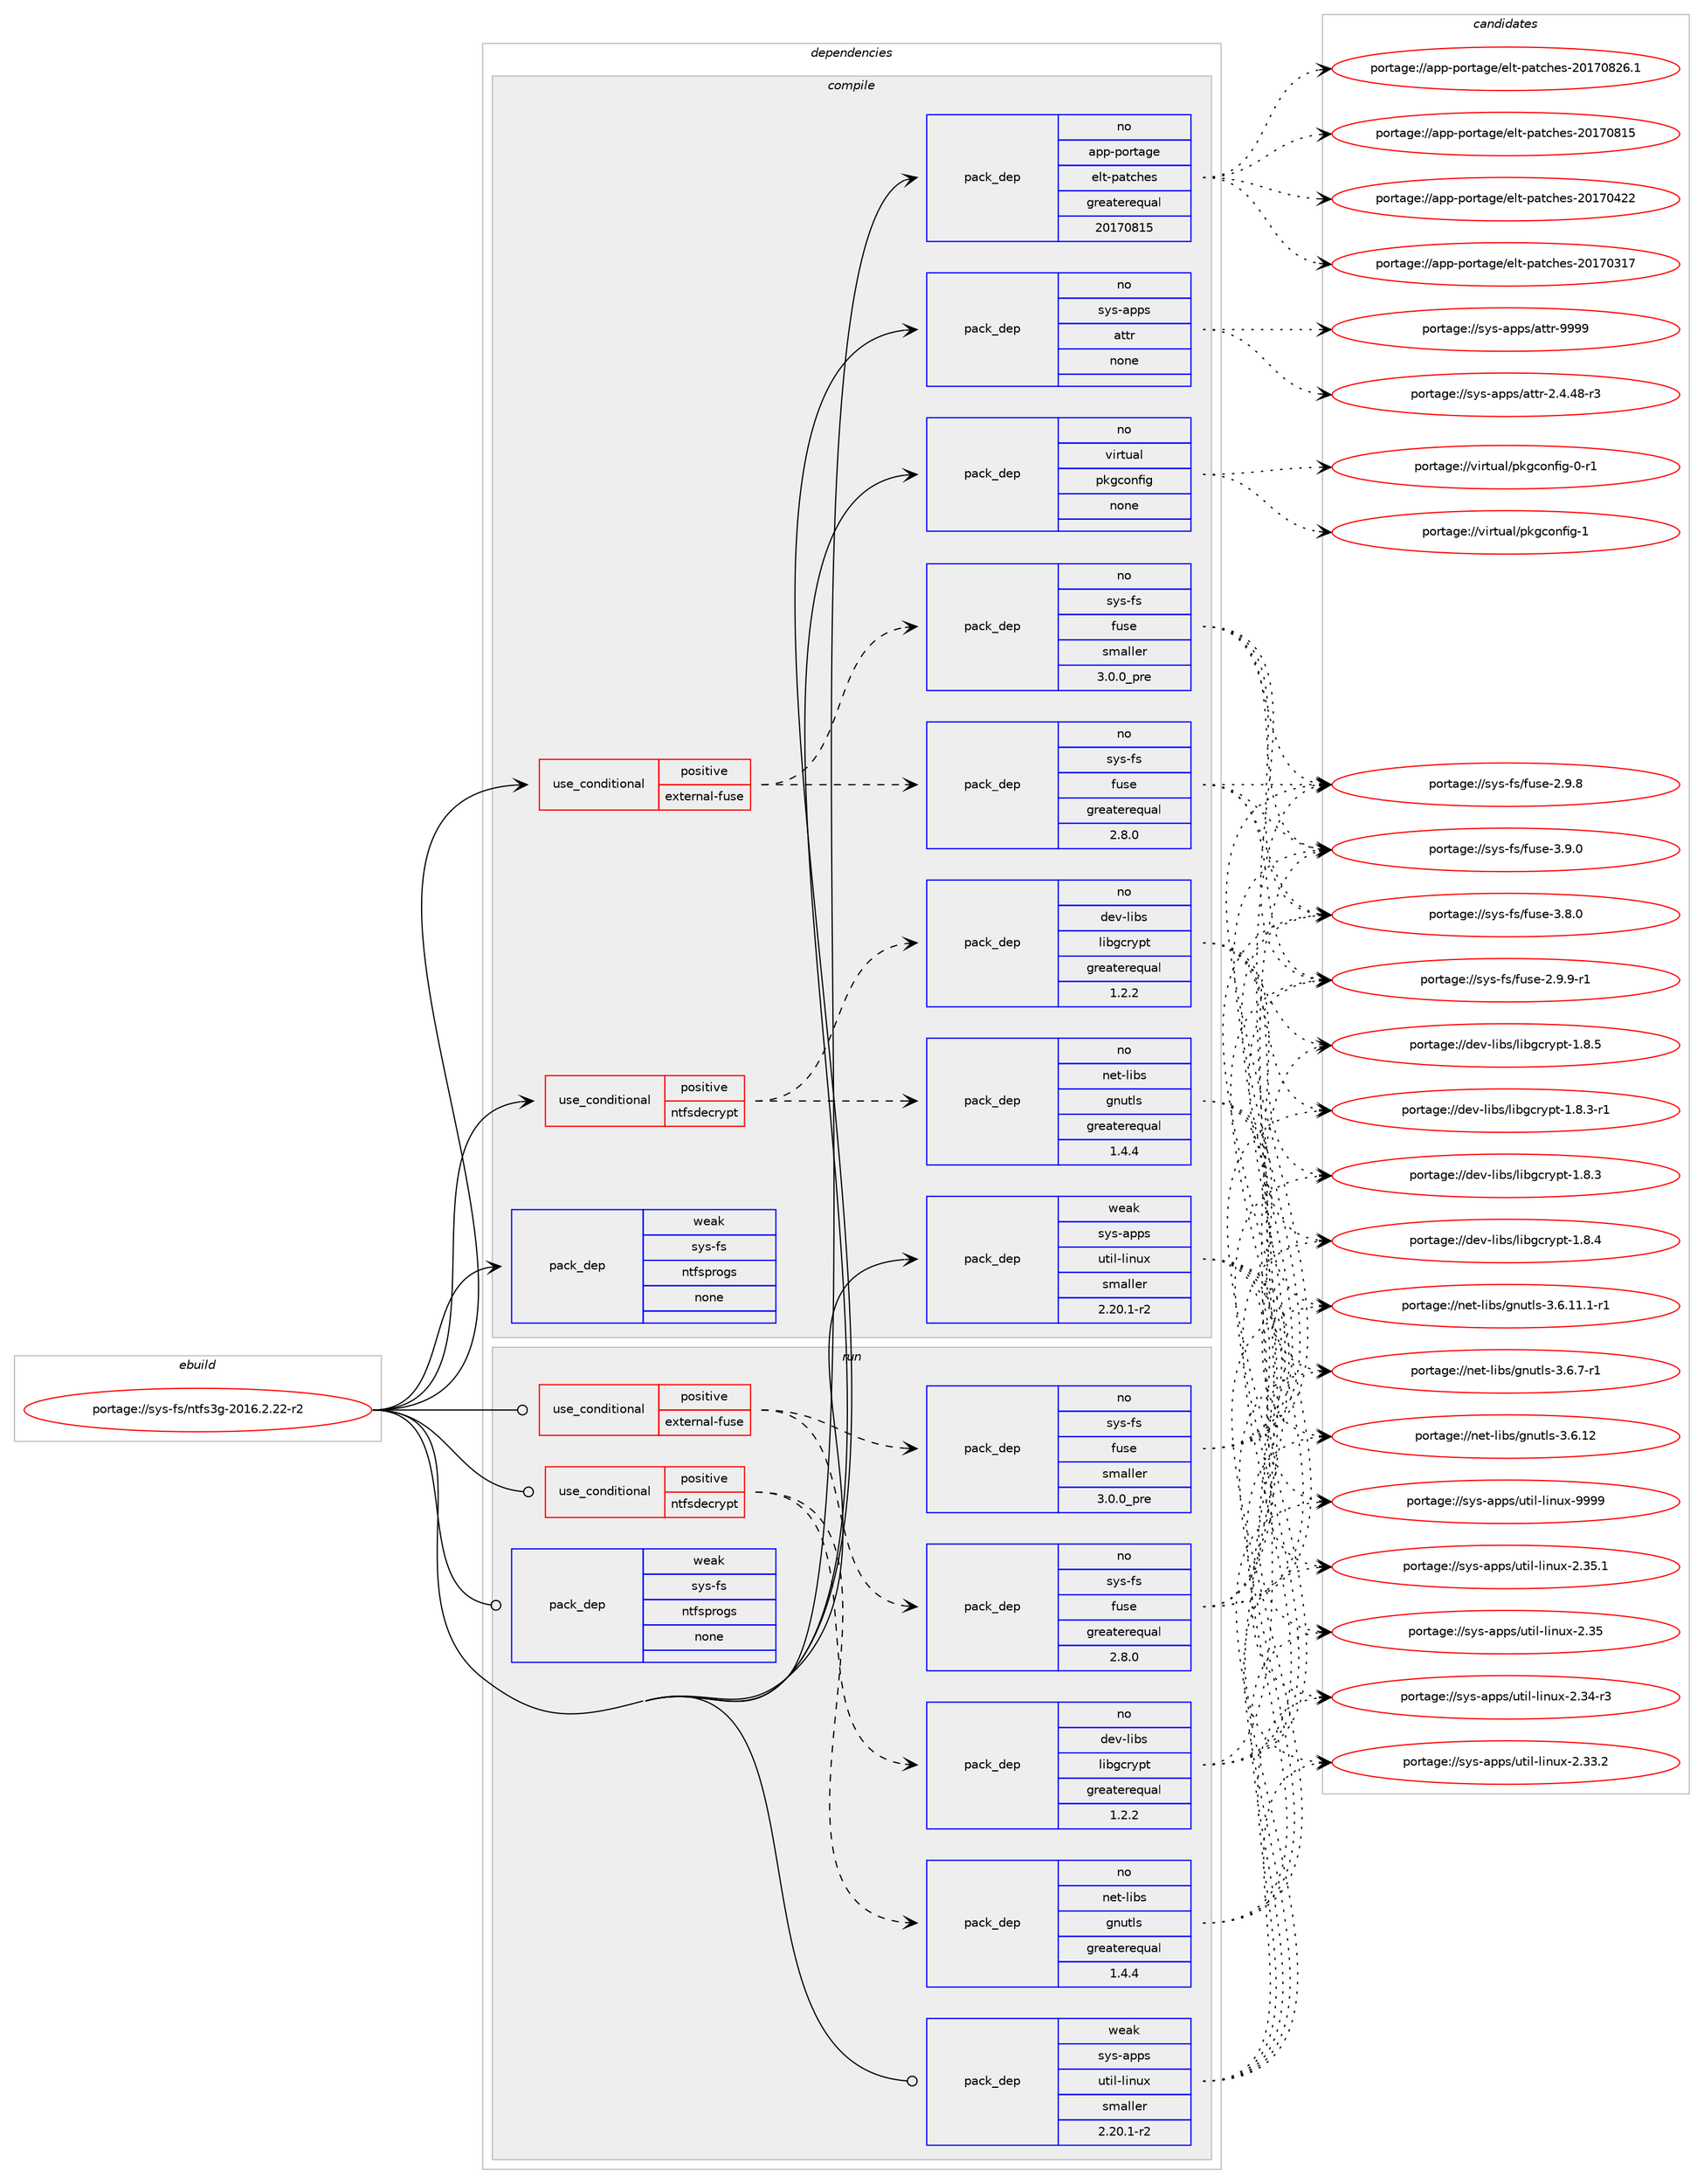 digraph prolog {

# *************
# Graph options
# *************

newrank=true;
concentrate=true;
compound=true;
graph [rankdir=LR,fontname=Helvetica,fontsize=10,ranksep=1.5];#, ranksep=2.5, nodesep=0.2];
edge  [arrowhead=vee];
node  [fontname=Helvetica,fontsize=10];

# **********
# The ebuild
# **********

subgraph cluster_leftcol {
color=gray;
rank=same;
label=<<i>ebuild</i>>;
id [label="portage://sys-fs/ntfs3g-2016.2.22-r2", color=red, width=4, href="../sys-fs/ntfs3g-2016.2.22-r2.svg"];
}

# ****************
# The dependencies
# ****************

subgraph cluster_midcol {
color=gray;
label=<<i>dependencies</i>>;
subgraph cluster_compile {
fillcolor="#eeeeee";
style=filled;
label=<<i>compile</i>>;
subgraph cond9063 {
dependency45770 [label=<<TABLE BORDER="0" CELLBORDER="1" CELLSPACING="0" CELLPADDING="4"><TR><TD ROWSPAN="3" CELLPADDING="10">use_conditional</TD></TR><TR><TD>positive</TD></TR><TR><TD>external-fuse</TD></TR></TABLE>>, shape=none, color=red];
subgraph pack35688 {
dependency45771 [label=<<TABLE BORDER="0" CELLBORDER="1" CELLSPACING="0" CELLPADDING="4" WIDTH="220"><TR><TD ROWSPAN="6" CELLPADDING="30">pack_dep</TD></TR><TR><TD WIDTH="110">no</TD></TR><TR><TD>sys-fs</TD></TR><TR><TD>fuse</TD></TR><TR><TD>greaterequal</TD></TR><TR><TD>2.8.0</TD></TR></TABLE>>, shape=none, color=blue];
}
dependency45770:e -> dependency45771:w [weight=20,style="dashed",arrowhead="vee"];
subgraph pack35689 {
dependency45772 [label=<<TABLE BORDER="0" CELLBORDER="1" CELLSPACING="0" CELLPADDING="4" WIDTH="220"><TR><TD ROWSPAN="6" CELLPADDING="30">pack_dep</TD></TR><TR><TD WIDTH="110">no</TD></TR><TR><TD>sys-fs</TD></TR><TR><TD>fuse</TD></TR><TR><TD>smaller</TD></TR><TR><TD>3.0.0_pre</TD></TR></TABLE>>, shape=none, color=blue];
}
dependency45770:e -> dependency45772:w [weight=20,style="dashed",arrowhead="vee"];
}
id:e -> dependency45770:w [weight=20,style="solid",arrowhead="vee"];
subgraph cond9064 {
dependency45773 [label=<<TABLE BORDER="0" CELLBORDER="1" CELLSPACING="0" CELLPADDING="4"><TR><TD ROWSPAN="3" CELLPADDING="10">use_conditional</TD></TR><TR><TD>positive</TD></TR><TR><TD>ntfsdecrypt</TD></TR></TABLE>>, shape=none, color=red];
subgraph pack35690 {
dependency45774 [label=<<TABLE BORDER="0" CELLBORDER="1" CELLSPACING="0" CELLPADDING="4" WIDTH="220"><TR><TD ROWSPAN="6" CELLPADDING="30">pack_dep</TD></TR><TR><TD WIDTH="110">no</TD></TR><TR><TD>dev-libs</TD></TR><TR><TD>libgcrypt</TD></TR><TR><TD>greaterequal</TD></TR><TR><TD>1.2.2</TD></TR></TABLE>>, shape=none, color=blue];
}
dependency45773:e -> dependency45774:w [weight=20,style="dashed",arrowhead="vee"];
subgraph pack35691 {
dependency45775 [label=<<TABLE BORDER="0" CELLBORDER="1" CELLSPACING="0" CELLPADDING="4" WIDTH="220"><TR><TD ROWSPAN="6" CELLPADDING="30">pack_dep</TD></TR><TR><TD WIDTH="110">no</TD></TR><TR><TD>net-libs</TD></TR><TR><TD>gnutls</TD></TR><TR><TD>greaterequal</TD></TR><TR><TD>1.4.4</TD></TR></TABLE>>, shape=none, color=blue];
}
dependency45773:e -> dependency45775:w [weight=20,style="dashed",arrowhead="vee"];
}
id:e -> dependency45773:w [weight=20,style="solid",arrowhead="vee"];
subgraph pack35692 {
dependency45776 [label=<<TABLE BORDER="0" CELLBORDER="1" CELLSPACING="0" CELLPADDING="4" WIDTH="220"><TR><TD ROWSPAN="6" CELLPADDING="30">pack_dep</TD></TR><TR><TD WIDTH="110">no</TD></TR><TR><TD>app-portage</TD></TR><TR><TD>elt-patches</TD></TR><TR><TD>greaterequal</TD></TR><TR><TD>20170815</TD></TR></TABLE>>, shape=none, color=blue];
}
id:e -> dependency45776:w [weight=20,style="solid",arrowhead="vee"];
subgraph pack35693 {
dependency45777 [label=<<TABLE BORDER="0" CELLBORDER="1" CELLSPACING="0" CELLPADDING="4" WIDTH="220"><TR><TD ROWSPAN="6" CELLPADDING="30">pack_dep</TD></TR><TR><TD WIDTH="110">no</TD></TR><TR><TD>sys-apps</TD></TR><TR><TD>attr</TD></TR><TR><TD>none</TD></TR><TR><TD></TD></TR></TABLE>>, shape=none, color=blue];
}
id:e -> dependency45777:w [weight=20,style="solid",arrowhead="vee"];
subgraph pack35694 {
dependency45778 [label=<<TABLE BORDER="0" CELLBORDER="1" CELLSPACING="0" CELLPADDING="4" WIDTH="220"><TR><TD ROWSPAN="6" CELLPADDING="30">pack_dep</TD></TR><TR><TD WIDTH="110">no</TD></TR><TR><TD>virtual</TD></TR><TR><TD>pkgconfig</TD></TR><TR><TD>none</TD></TR><TR><TD></TD></TR></TABLE>>, shape=none, color=blue];
}
id:e -> dependency45778:w [weight=20,style="solid",arrowhead="vee"];
subgraph pack35695 {
dependency45779 [label=<<TABLE BORDER="0" CELLBORDER="1" CELLSPACING="0" CELLPADDING="4" WIDTH="220"><TR><TD ROWSPAN="6" CELLPADDING="30">pack_dep</TD></TR><TR><TD WIDTH="110">weak</TD></TR><TR><TD>sys-apps</TD></TR><TR><TD>util-linux</TD></TR><TR><TD>smaller</TD></TR><TR><TD>2.20.1-r2</TD></TR></TABLE>>, shape=none, color=blue];
}
id:e -> dependency45779:w [weight=20,style="solid",arrowhead="vee"];
subgraph pack35696 {
dependency45780 [label=<<TABLE BORDER="0" CELLBORDER="1" CELLSPACING="0" CELLPADDING="4" WIDTH="220"><TR><TD ROWSPAN="6" CELLPADDING="30">pack_dep</TD></TR><TR><TD WIDTH="110">weak</TD></TR><TR><TD>sys-fs</TD></TR><TR><TD>ntfsprogs</TD></TR><TR><TD>none</TD></TR><TR><TD></TD></TR></TABLE>>, shape=none, color=blue];
}
id:e -> dependency45780:w [weight=20,style="solid",arrowhead="vee"];
}
subgraph cluster_compileandrun {
fillcolor="#eeeeee";
style=filled;
label=<<i>compile and run</i>>;
}
subgraph cluster_run {
fillcolor="#eeeeee";
style=filled;
label=<<i>run</i>>;
subgraph cond9065 {
dependency45781 [label=<<TABLE BORDER="0" CELLBORDER="1" CELLSPACING="0" CELLPADDING="4"><TR><TD ROWSPAN="3" CELLPADDING="10">use_conditional</TD></TR><TR><TD>positive</TD></TR><TR><TD>external-fuse</TD></TR></TABLE>>, shape=none, color=red];
subgraph pack35697 {
dependency45782 [label=<<TABLE BORDER="0" CELLBORDER="1" CELLSPACING="0" CELLPADDING="4" WIDTH="220"><TR><TD ROWSPAN="6" CELLPADDING="30">pack_dep</TD></TR><TR><TD WIDTH="110">no</TD></TR><TR><TD>sys-fs</TD></TR><TR><TD>fuse</TD></TR><TR><TD>greaterequal</TD></TR><TR><TD>2.8.0</TD></TR></TABLE>>, shape=none, color=blue];
}
dependency45781:e -> dependency45782:w [weight=20,style="dashed",arrowhead="vee"];
subgraph pack35698 {
dependency45783 [label=<<TABLE BORDER="0" CELLBORDER="1" CELLSPACING="0" CELLPADDING="4" WIDTH="220"><TR><TD ROWSPAN="6" CELLPADDING="30">pack_dep</TD></TR><TR><TD WIDTH="110">no</TD></TR><TR><TD>sys-fs</TD></TR><TR><TD>fuse</TD></TR><TR><TD>smaller</TD></TR><TR><TD>3.0.0_pre</TD></TR></TABLE>>, shape=none, color=blue];
}
dependency45781:e -> dependency45783:w [weight=20,style="dashed",arrowhead="vee"];
}
id:e -> dependency45781:w [weight=20,style="solid",arrowhead="odot"];
subgraph cond9066 {
dependency45784 [label=<<TABLE BORDER="0" CELLBORDER="1" CELLSPACING="0" CELLPADDING="4"><TR><TD ROWSPAN="3" CELLPADDING="10">use_conditional</TD></TR><TR><TD>positive</TD></TR><TR><TD>ntfsdecrypt</TD></TR></TABLE>>, shape=none, color=red];
subgraph pack35699 {
dependency45785 [label=<<TABLE BORDER="0" CELLBORDER="1" CELLSPACING="0" CELLPADDING="4" WIDTH="220"><TR><TD ROWSPAN="6" CELLPADDING="30">pack_dep</TD></TR><TR><TD WIDTH="110">no</TD></TR><TR><TD>dev-libs</TD></TR><TR><TD>libgcrypt</TD></TR><TR><TD>greaterequal</TD></TR><TR><TD>1.2.2</TD></TR></TABLE>>, shape=none, color=blue];
}
dependency45784:e -> dependency45785:w [weight=20,style="dashed",arrowhead="vee"];
subgraph pack35700 {
dependency45786 [label=<<TABLE BORDER="0" CELLBORDER="1" CELLSPACING="0" CELLPADDING="4" WIDTH="220"><TR><TD ROWSPAN="6" CELLPADDING="30">pack_dep</TD></TR><TR><TD WIDTH="110">no</TD></TR><TR><TD>net-libs</TD></TR><TR><TD>gnutls</TD></TR><TR><TD>greaterequal</TD></TR><TR><TD>1.4.4</TD></TR></TABLE>>, shape=none, color=blue];
}
dependency45784:e -> dependency45786:w [weight=20,style="dashed",arrowhead="vee"];
}
id:e -> dependency45784:w [weight=20,style="solid",arrowhead="odot"];
subgraph pack35701 {
dependency45787 [label=<<TABLE BORDER="0" CELLBORDER="1" CELLSPACING="0" CELLPADDING="4" WIDTH="220"><TR><TD ROWSPAN="6" CELLPADDING="30">pack_dep</TD></TR><TR><TD WIDTH="110">weak</TD></TR><TR><TD>sys-apps</TD></TR><TR><TD>util-linux</TD></TR><TR><TD>smaller</TD></TR><TR><TD>2.20.1-r2</TD></TR></TABLE>>, shape=none, color=blue];
}
id:e -> dependency45787:w [weight=20,style="solid",arrowhead="odot"];
subgraph pack35702 {
dependency45788 [label=<<TABLE BORDER="0" CELLBORDER="1" CELLSPACING="0" CELLPADDING="4" WIDTH="220"><TR><TD ROWSPAN="6" CELLPADDING="30">pack_dep</TD></TR><TR><TD WIDTH="110">weak</TD></TR><TR><TD>sys-fs</TD></TR><TR><TD>ntfsprogs</TD></TR><TR><TD>none</TD></TR><TR><TD></TD></TR></TABLE>>, shape=none, color=blue];
}
id:e -> dependency45788:w [weight=20,style="solid",arrowhead="odot"];
}
}

# **************
# The candidates
# **************

subgraph cluster_choices {
rank=same;
color=gray;
label=<<i>candidates</i>>;

subgraph choice35688 {
color=black;
nodesep=1;
choice1151211154510211547102117115101455146574648 [label="portage://sys-fs/fuse-3.9.0", color=red, width=4,href="../sys-fs/fuse-3.9.0.svg"];
choice1151211154510211547102117115101455146564648 [label="portage://sys-fs/fuse-3.8.0", color=red, width=4,href="../sys-fs/fuse-3.8.0.svg"];
choice11512111545102115471021171151014550465746574511449 [label="portage://sys-fs/fuse-2.9.9-r1", color=red, width=4,href="../sys-fs/fuse-2.9.9-r1.svg"];
choice1151211154510211547102117115101455046574656 [label="portage://sys-fs/fuse-2.9.8", color=red, width=4,href="../sys-fs/fuse-2.9.8.svg"];
dependency45771:e -> choice1151211154510211547102117115101455146574648:w [style=dotted,weight="100"];
dependency45771:e -> choice1151211154510211547102117115101455146564648:w [style=dotted,weight="100"];
dependency45771:e -> choice11512111545102115471021171151014550465746574511449:w [style=dotted,weight="100"];
dependency45771:e -> choice1151211154510211547102117115101455046574656:w [style=dotted,weight="100"];
}
subgraph choice35689 {
color=black;
nodesep=1;
choice1151211154510211547102117115101455146574648 [label="portage://sys-fs/fuse-3.9.0", color=red, width=4,href="../sys-fs/fuse-3.9.0.svg"];
choice1151211154510211547102117115101455146564648 [label="portage://sys-fs/fuse-3.8.0", color=red, width=4,href="../sys-fs/fuse-3.8.0.svg"];
choice11512111545102115471021171151014550465746574511449 [label="portage://sys-fs/fuse-2.9.9-r1", color=red, width=4,href="../sys-fs/fuse-2.9.9-r1.svg"];
choice1151211154510211547102117115101455046574656 [label="portage://sys-fs/fuse-2.9.8", color=red, width=4,href="../sys-fs/fuse-2.9.8.svg"];
dependency45772:e -> choice1151211154510211547102117115101455146574648:w [style=dotted,weight="100"];
dependency45772:e -> choice1151211154510211547102117115101455146564648:w [style=dotted,weight="100"];
dependency45772:e -> choice11512111545102115471021171151014550465746574511449:w [style=dotted,weight="100"];
dependency45772:e -> choice1151211154510211547102117115101455046574656:w [style=dotted,weight="100"];
}
subgraph choice35690 {
color=black;
nodesep=1;
choice1001011184510810598115471081059810399114121112116454946564653 [label="portage://dev-libs/libgcrypt-1.8.5", color=red, width=4,href="../dev-libs/libgcrypt-1.8.5.svg"];
choice1001011184510810598115471081059810399114121112116454946564652 [label="portage://dev-libs/libgcrypt-1.8.4", color=red, width=4,href="../dev-libs/libgcrypt-1.8.4.svg"];
choice10010111845108105981154710810598103991141211121164549465646514511449 [label="portage://dev-libs/libgcrypt-1.8.3-r1", color=red, width=4,href="../dev-libs/libgcrypt-1.8.3-r1.svg"];
choice1001011184510810598115471081059810399114121112116454946564651 [label="portage://dev-libs/libgcrypt-1.8.3", color=red, width=4,href="../dev-libs/libgcrypt-1.8.3.svg"];
dependency45774:e -> choice1001011184510810598115471081059810399114121112116454946564653:w [style=dotted,weight="100"];
dependency45774:e -> choice1001011184510810598115471081059810399114121112116454946564652:w [style=dotted,weight="100"];
dependency45774:e -> choice10010111845108105981154710810598103991141211121164549465646514511449:w [style=dotted,weight="100"];
dependency45774:e -> choice1001011184510810598115471081059810399114121112116454946564651:w [style=dotted,weight="100"];
}
subgraph choice35691 {
color=black;
nodesep=1;
choice1101011164510810598115471031101171161081154551465446554511449 [label="portage://net-libs/gnutls-3.6.7-r1", color=red, width=4,href="../net-libs/gnutls-3.6.7-r1.svg"];
choice11010111645108105981154710311011711610811545514654464950 [label="portage://net-libs/gnutls-3.6.12", color=red, width=4,href="../net-libs/gnutls-3.6.12.svg"];
choice1101011164510810598115471031101171161081154551465446494946494511449 [label="portage://net-libs/gnutls-3.6.11.1-r1", color=red, width=4,href="../net-libs/gnutls-3.6.11.1-r1.svg"];
dependency45775:e -> choice1101011164510810598115471031101171161081154551465446554511449:w [style=dotted,weight="100"];
dependency45775:e -> choice11010111645108105981154710311011711610811545514654464950:w [style=dotted,weight="100"];
dependency45775:e -> choice1101011164510810598115471031101171161081154551465446494946494511449:w [style=dotted,weight="100"];
}
subgraph choice35692 {
color=black;
nodesep=1;
choice971121124511211111411697103101471011081164511297116991041011154550484955485650544649 [label="portage://app-portage/elt-patches-20170826.1", color=red, width=4,href="../app-portage/elt-patches-20170826.1.svg"];
choice97112112451121111141169710310147101108116451129711699104101115455048495548564953 [label="portage://app-portage/elt-patches-20170815", color=red, width=4,href="../app-portage/elt-patches-20170815.svg"];
choice97112112451121111141169710310147101108116451129711699104101115455048495548525050 [label="portage://app-portage/elt-patches-20170422", color=red, width=4,href="../app-portage/elt-patches-20170422.svg"];
choice97112112451121111141169710310147101108116451129711699104101115455048495548514955 [label="portage://app-portage/elt-patches-20170317", color=red, width=4,href="../app-portage/elt-patches-20170317.svg"];
dependency45776:e -> choice971121124511211111411697103101471011081164511297116991041011154550484955485650544649:w [style=dotted,weight="100"];
dependency45776:e -> choice97112112451121111141169710310147101108116451129711699104101115455048495548564953:w [style=dotted,weight="100"];
dependency45776:e -> choice97112112451121111141169710310147101108116451129711699104101115455048495548525050:w [style=dotted,weight="100"];
dependency45776:e -> choice97112112451121111141169710310147101108116451129711699104101115455048495548514955:w [style=dotted,weight="100"];
}
subgraph choice35693 {
color=black;
nodesep=1;
choice115121115459711211211547971161161144557575757 [label="portage://sys-apps/attr-9999", color=red, width=4,href="../sys-apps/attr-9999.svg"];
choice11512111545971121121154797116116114455046524652564511451 [label="portage://sys-apps/attr-2.4.48-r3", color=red, width=4,href="../sys-apps/attr-2.4.48-r3.svg"];
dependency45777:e -> choice115121115459711211211547971161161144557575757:w [style=dotted,weight="100"];
dependency45777:e -> choice11512111545971121121154797116116114455046524652564511451:w [style=dotted,weight="100"];
}
subgraph choice35694 {
color=black;
nodesep=1;
choice1181051141161179710847112107103991111101021051034549 [label="portage://virtual/pkgconfig-1", color=red, width=4,href="../virtual/pkgconfig-1.svg"];
choice11810511411611797108471121071039911111010210510345484511449 [label="portage://virtual/pkgconfig-0-r1", color=red, width=4,href="../virtual/pkgconfig-0-r1.svg"];
dependency45778:e -> choice1181051141161179710847112107103991111101021051034549:w [style=dotted,weight="100"];
dependency45778:e -> choice11810511411611797108471121071039911111010210510345484511449:w [style=dotted,weight="100"];
}
subgraph choice35695 {
color=black;
nodesep=1;
choice115121115459711211211547117116105108451081051101171204557575757 [label="portage://sys-apps/util-linux-9999", color=red, width=4,href="../sys-apps/util-linux-9999.svg"];
choice1151211154597112112115471171161051084510810511011712045504651534649 [label="portage://sys-apps/util-linux-2.35.1", color=red, width=4,href="../sys-apps/util-linux-2.35.1.svg"];
choice115121115459711211211547117116105108451081051101171204550465153 [label="portage://sys-apps/util-linux-2.35", color=red, width=4,href="../sys-apps/util-linux-2.35.svg"];
choice1151211154597112112115471171161051084510810511011712045504651524511451 [label="portage://sys-apps/util-linux-2.34-r3", color=red, width=4,href="../sys-apps/util-linux-2.34-r3.svg"];
choice1151211154597112112115471171161051084510810511011712045504651514650 [label="portage://sys-apps/util-linux-2.33.2", color=red, width=4,href="../sys-apps/util-linux-2.33.2.svg"];
dependency45779:e -> choice115121115459711211211547117116105108451081051101171204557575757:w [style=dotted,weight="100"];
dependency45779:e -> choice1151211154597112112115471171161051084510810511011712045504651534649:w [style=dotted,weight="100"];
dependency45779:e -> choice115121115459711211211547117116105108451081051101171204550465153:w [style=dotted,weight="100"];
dependency45779:e -> choice1151211154597112112115471171161051084510810511011712045504651524511451:w [style=dotted,weight="100"];
dependency45779:e -> choice1151211154597112112115471171161051084510810511011712045504651514650:w [style=dotted,weight="100"];
}
subgraph choice35696 {
color=black;
nodesep=1;
}
subgraph choice35697 {
color=black;
nodesep=1;
choice1151211154510211547102117115101455146574648 [label="portage://sys-fs/fuse-3.9.0", color=red, width=4,href="../sys-fs/fuse-3.9.0.svg"];
choice1151211154510211547102117115101455146564648 [label="portage://sys-fs/fuse-3.8.0", color=red, width=4,href="../sys-fs/fuse-3.8.0.svg"];
choice11512111545102115471021171151014550465746574511449 [label="portage://sys-fs/fuse-2.9.9-r1", color=red, width=4,href="../sys-fs/fuse-2.9.9-r1.svg"];
choice1151211154510211547102117115101455046574656 [label="portage://sys-fs/fuse-2.9.8", color=red, width=4,href="../sys-fs/fuse-2.9.8.svg"];
dependency45782:e -> choice1151211154510211547102117115101455146574648:w [style=dotted,weight="100"];
dependency45782:e -> choice1151211154510211547102117115101455146564648:w [style=dotted,weight="100"];
dependency45782:e -> choice11512111545102115471021171151014550465746574511449:w [style=dotted,weight="100"];
dependency45782:e -> choice1151211154510211547102117115101455046574656:w [style=dotted,weight="100"];
}
subgraph choice35698 {
color=black;
nodesep=1;
choice1151211154510211547102117115101455146574648 [label="portage://sys-fs/fuse-3.9.0", color=red, width=4,href="../sys-fs/fuse-3.9.0.svg"];
choice1151211154510211547102117115101455146564648 [label="portage://sys-fs/fuse-3.8.0", color=red, width=4,href="../sys-fs/fuse-3.8.0.svg"];
choice11512111545102115471021171151014550465746574511449 [label="portage://sys-fs/fuse-2.9.9-r1", color=red, width=4,href="../sys-fs/fuse-2.9.9-r1.svg"];
choice1151211154510211547102117115101455046574656 [label="portage://sys-fs/fuse-2.9.8", color=red, width=4,href="../sys-fs/fuse-2.9.8.svg"];
dependency45783:e -> choice1151211154510211547102117115101455146574648:w [style=dotted,weight="100"];
dependency45783:e -> choice1151211154510211547102117115101455146564648:w [style=dotted,weight="100"];
dependency45783:e -> choice11512111545102115471021171151014550465746574511449:w [style=dotted,weight="100"];
dependency45783:e -> choice1151211154510211547102117115101455046574656:w [style=dotted,weight="100"];
}
subgraph choice35699 {
color=black;
nodesep=1;
choice1001011184510810598115471081059810399114121112116454946564653 [label="portage://dev-libs/libgcrypt-1.8.5", color=red, width=4,href="../dev-libs/libgcrypt-1.8.5.svg"];
choice1001011184510810598115471081059810399114121112116454946564652 [label="portage://dev-libs/libgcrypt-1.8.4", color=red, width=4,href="../dev-libs/libgcrypt-1.8.4.svg"];
choice10010111845108105981154710810598103991141211121164549465646514511449 [label="portage://dev-libs/libgcrypt-1.8.3-r1", color=red, width=4,href="../dev-libs/libgcrypt-1.8.3-r1.svg"];
choice1001011184510810598115471081059810399114121112116454946564651 [label="portage://dev-libs/libgcrypt-1.8.3", color=red, width=4,href="../dev-libs/libgcrypt-1.8.3.svg"];
dependency45785:e -> choice1001011184510810598115471081059810399114121112116454946564653:w [style=dotted,weight="100"];
dependency45785:e -> choice1001011184510810598115471081059810399114121112116454946564652:w [style=dotted,weight="100"];
dependency45785:e -> choice10010111845108105981154710810598103991141211121164549465646514511449:w [style=dotted,weight="100"];
dependency45785:e -> choice1001011184510810598115471081059810399114121112116454946564651:w [style=dotted,weight="100"];
}
subgraph choice35700 {
color=black;
nodesep=1;
choice1101011164510810598115471031101171161081154551465446554511449 [label="portage://net-libs/gnutls-3.6.7-r1", color=red, width=4,href="../net-libs/gnutls-3.6.7-r1.svg"];
choice11010111645108105981154710311011711610811545514654464950 [label="portage://net-libs/gnutls-3.6.12", color=red, width=4,href="../net-libs/gnutls-3.6.12.svg"];
choice1101011164510810598115471031101171161081154551465446494946494511449 [label="portage://net-libs/gnutls-3.6.11.1-r1", color=red, width=4,href="../net-libs/gnutls-3.6.11.1-r1.svg"];
dependency45786:e -> choice1101011164510810598115471031101171161081154551465446554511449:w [style=dotted,weight="100"];
dependency45786:e -> choice11010111645108105981154710311011711610811545514654464950:w [style=dotted,weight="100"];
dependency45786:e -> choice1101011164510810598115471031101171161081154551465446494946494511449:w [style=dotted,weight="100"];
}
subgraph choice35701 {
color=black;
nodesep=1;
choice115121115459711211211547117116105108451081051101171204557575757 [label="portage://sys-apps/util-linux-9999", color=red, width=4,href="../sys-apps/util-linux-9999.svg"];
choice1151211154597112112115471171161051084510810511011712045504651534649 [label="portage://sys-apps/util-linux-2.35.1", color=red, width=4,href="../sys-apps/util-linux-2.35.1.svg"];
choice115121115459711211211547117116105108451081051101171204550465153 [label="portage://sys-apps/util-linux-2.35", color=red, width=4,href="../sys-apps/util-linux-2.35.svg"];
choice1151211154597112112115471171161051084510810511011712045504651524511451 [label="portage://sys-apps/util-linux-2.34-r3", color=red, width=4,href="../sys-apps/util-linux-2.34-r3.svg"];
choice1151211154597112112115471171161051084510810511011712045504651514650 [label="portage://sys-apps/util-linux-2.33.2", color=red, width=4,href="../sys-apps/util-linux-2.33.2.svg"];
dependency45787:e -> choice115121115459711211211547117116105108451081051101171204557575757:w [style=dotted,weight="100"];
dependency45787:e -> choice1151211154597112112115471171161051084510810511011712045504651534649:w [style=dotted,weight="100"];
dependency45787:e -> choice115121115459711211211547117116105108451081051101171204550465153:w [style=dotted,weight="100"];
dependency45787:e -> choice1151211154597112112115471171161051084510810511011712045504651524511451:w [style=dotted,weight="100"];
dependency45787:e -> choice1151211154597112112115471171161051084510810511011712045504651514650:w [style=dotted,weight="100"];
}
subgraph choice35702 {
color=black;
nodesep=1;
}
}

}

